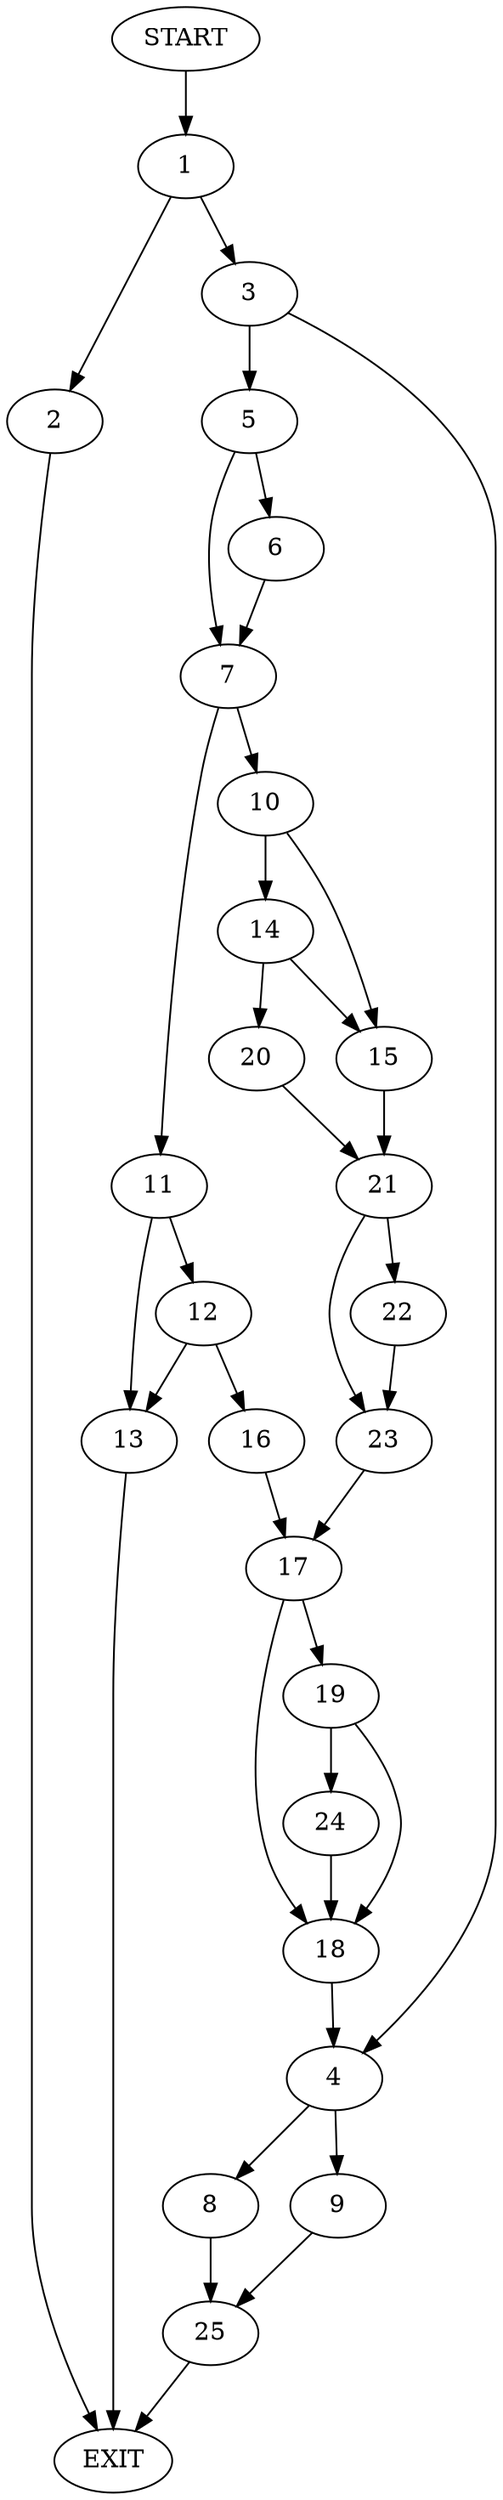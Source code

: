 digraph {
0 [label="START"]
26 [label="EXIT"]
0 -> 1
1 -> 2
1 -> 3
2 -> 26
3 -> 4
3 -> 5
5 -> 6
5 -> 7
4 -> 8
4 -> 9
6 -> 7
7 -> 10
7 -> 11
11 -> 12
11 -> 13
10 -> 14
10 -> 15
13 -> 26
12 -> 16
12 -> 13
16 -> 17
17 -> 18
17 -> 19
14 -> 20
14 -> 15
15 -> 21
20 -> 21
21 -> 22
21 -> 23
23 -> 17
22 -> 23
19 -> 18
19 -> 24
18 -> 4
24 -> 18
9 -> 25
8 -> 25
25 -> 26
}

